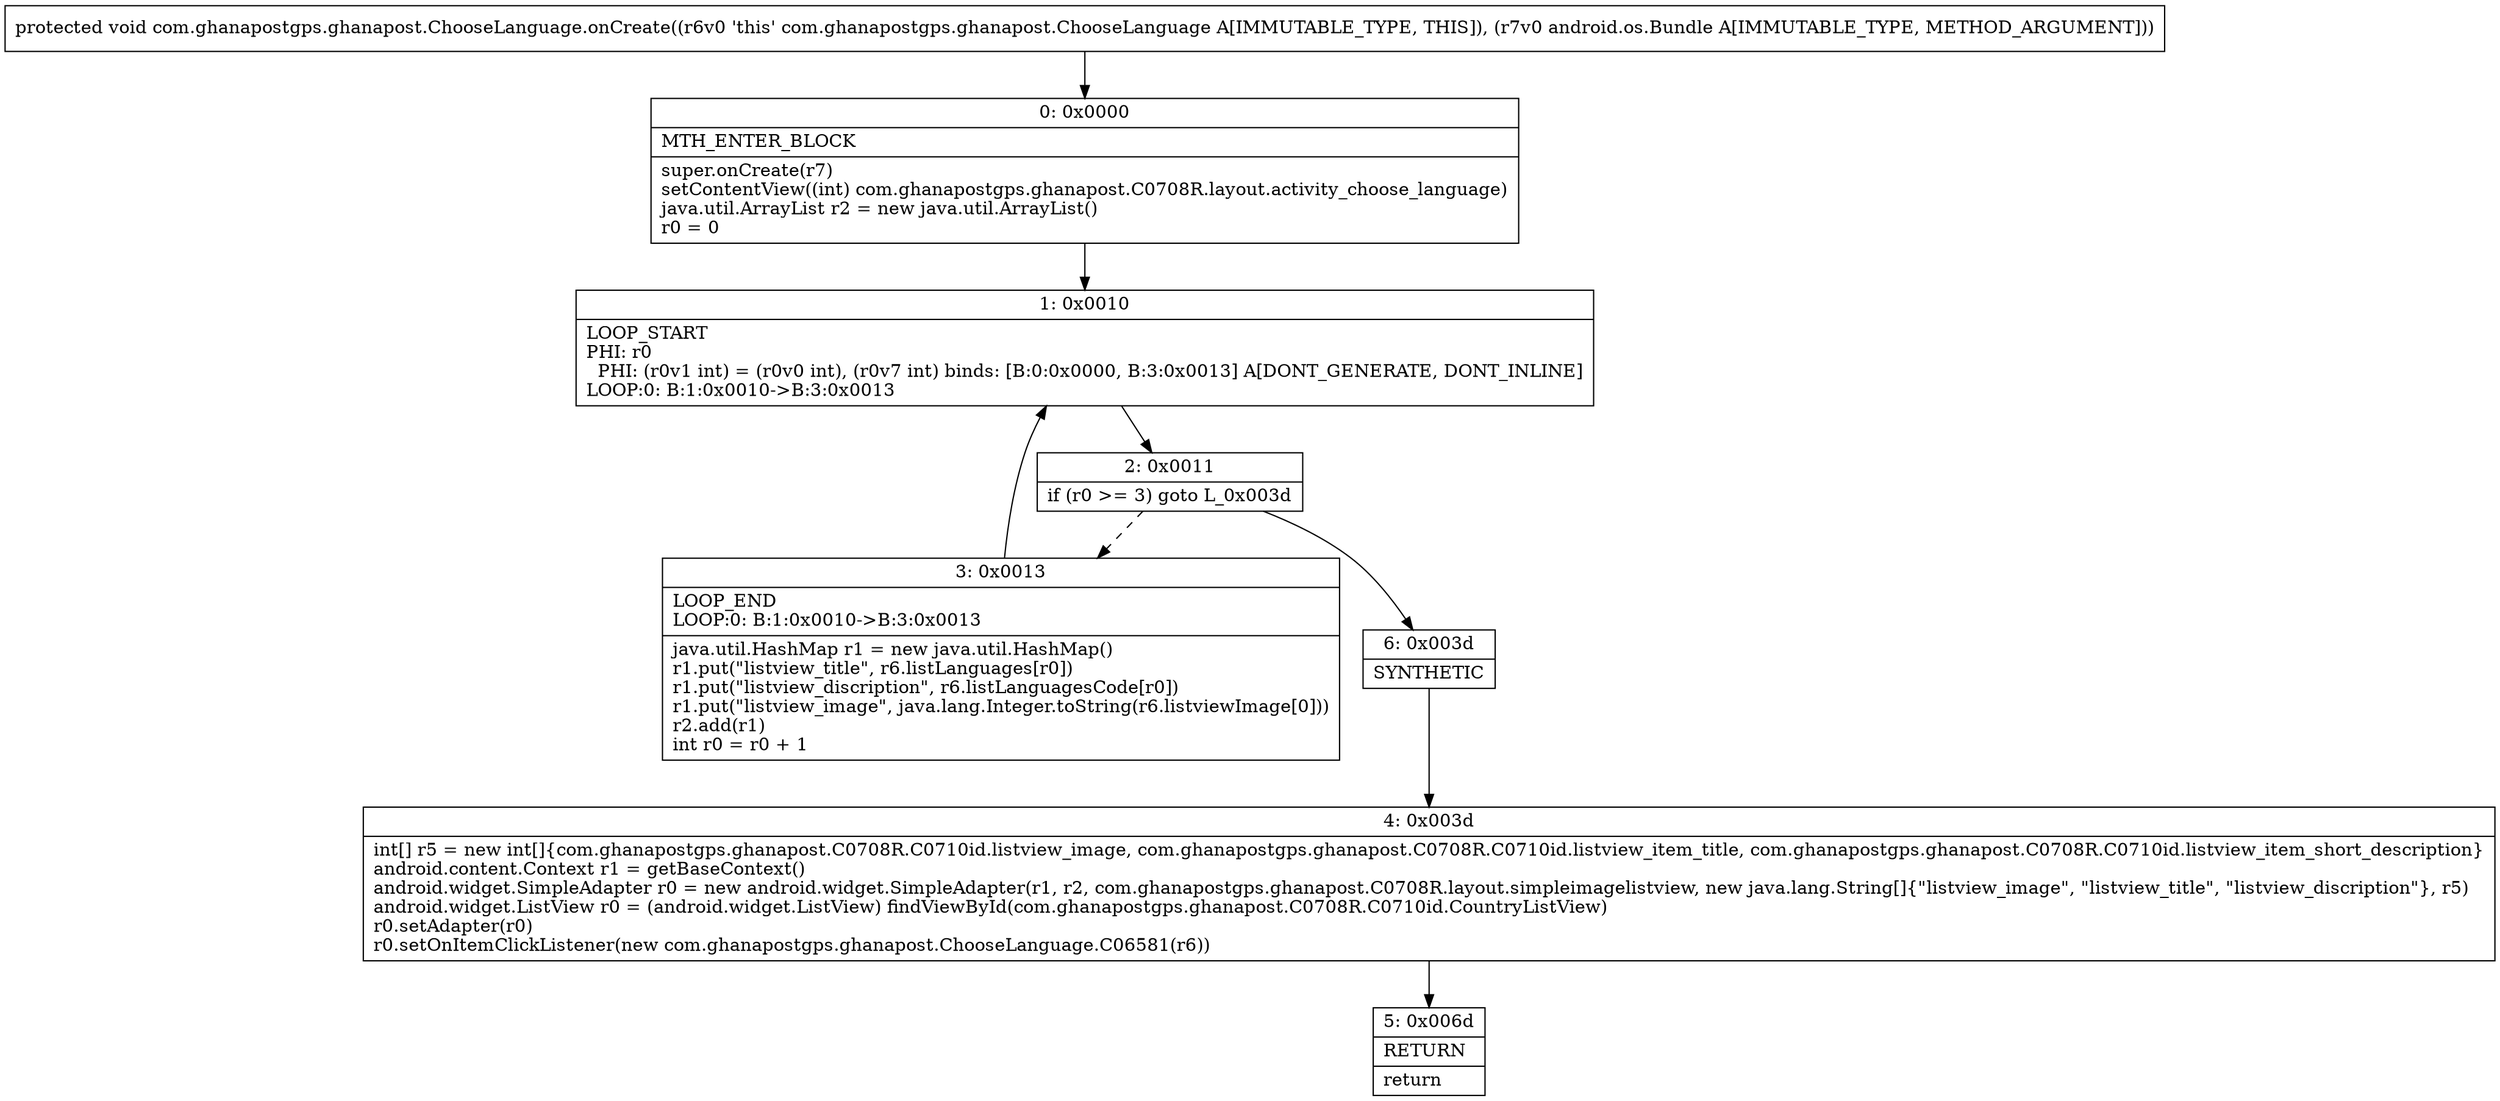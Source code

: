 digraph "CFG forcom.ghanapostgps.ghanapost.ChooseLanguage.onCreate(Landroid\/os\/Bundle;)V" {
Node_0 [shape=record,label="{0\:\ 0x0000|MTH_ENTER_BLOCK\l|super.onCreate(r7)\lsetContentView((int) com.ghanapostgps.ghanapost.C0708R.layout.activity_choose_language)\ljava.util.ArrayList r2 = new java.util.ArrayList()\lr0 = 0\l}"];
Node_1 [shape=record,label="{1\:\ 0x0010|LOOP_START\lPHI: r0 \l  PHI: (r0v1 int) = (r0v0 int), (r0v7 int) binds: [B:0:0x0000, B:3:0x0013] A[DONT_GENERATE, DONT_INLINE]\lLOOP:0: B:1:0x0010\-\>B:3:0x0013\l}"];
Node_2 [shape=record,label="{2\:\ 0x0011|if (r0 \>= 3) goto L_0x003d\l}"];
Node_3 [shape=record,label="{3\:\ 0x0013|LOOP_END\lLOOP:0: B:1:0x0010\-\>B:3:0x0013\l|java.util.HashMap r1 = new java.util.HashMap()\lr1.put(\"listview_title\", r6.listLanguages[r0])\lr1.put(\"listview_discription\", r6.listLanguagesCode[r0])\lr1.put(\"listview_image\", java.lang.Integer.toString(r6.listviewImage[0]))\lr2.add(r1)\lint r0 = r0 + 1\l}"];
Node_4 [shape=record,label="{4\:\ 0x003d|int[] r5 = new int[]\{com.ghanapostgps.ghanapost.C0708R.C0710id.listview_image, com.ghanapostgps.ghanapost.C0708R.C0710id.listview_item_title, com.ghanapostgps.ghanapost.C0708R.C0710id.listview_item_short_description\}\landroid.content.Context r1 = getBaseContext()\landroid.widget.SimpleAdapter r0 = new android.widget.SimpleAdapter(r1, r2, com.ghanapostgps.ghanapost.C0708R.layout.simpleimagelistview, new java.lang.String[]\{\"listview_image\", \"listview_title\", \"listview_discription\"\}, r5)\landroid.widget.ListView r0 = (android.widget.ListView) findViewById(com.ghanapostgps.ghanapost.C0708R.C0710id.CountryListView)\lr0.setAdapter(r0)\lr0.setOnItemClickListener(new com.ghanapostgps.ghanapost.ChooseLanguage.C06581(r6))\l}"];
Node_5 [shape=record,label="{5\:\ 0x006d|RETURN\l|return\l}"];
Node_6 [shape=record,label="{6\:\ 0x003d|SYNTHETIC\l}"];
MethodNode[shape=record,label="{protected void com.ghanapostgps.ghanapost.ChooseLanguage.onCreate((r6v0 'this' com.ghanapostgps.ghanapost.ChooseLanguage A[IMMUTABLE_TYPE, THIS]), (r7v0 android.os.Bundle A[IMMUTABLE_TYPE, METHOD_ARGUMENT])) }"];
MethodNode -> Node_0;
Node_0 -> Node_1;
Node_1 -> Node_2;
Node_2 -> Node_3[style=dashed];
Node_2 -> Node_6;
Node_3 -> Node_1;
Node_4 -> Node_5;
Node_6 -> Node_4;
}

